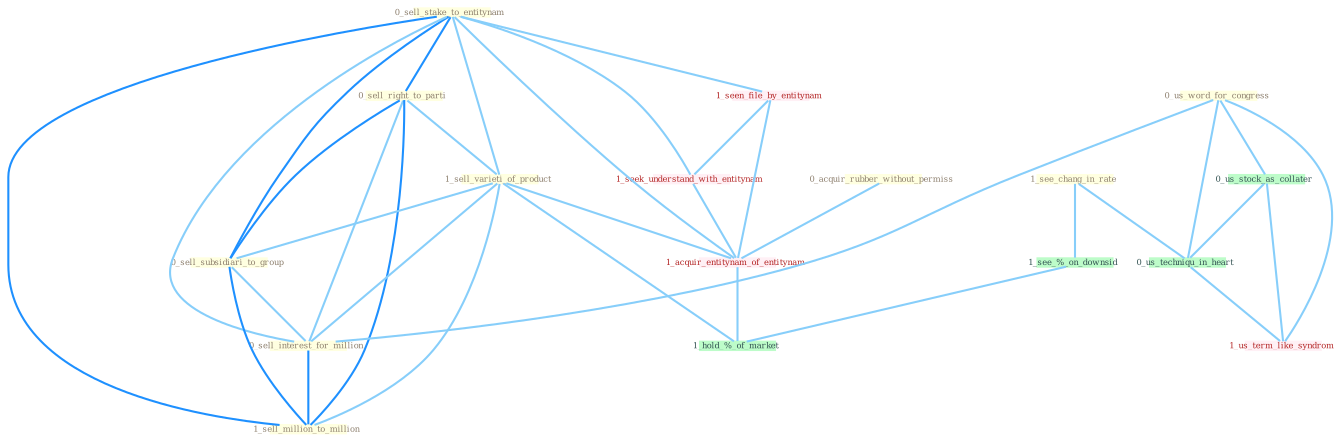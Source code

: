 Graph G{ 
    node
    [shape=polygon,style=filled,width=.5,height=.06,color="#BDFCC9",fixedsize=true,fontsize=4,
    fontcolor="#2f4f4f"];
    {node
    [color="#ffffe0", fontcolor="#8b7d6b"] "0_sell_stake_to_entitynam " "0_sell_right_to_parti " "1_sell_varieti_of_product " "0_sell_subsidiari_to_group " "0_us_word_for_congress " "0_sell_interest_for_million " "1_see_chang_in_rate " "1_sell_million_to_million " "0_acquir_rubber_without_permiss "}
{node [color="#fff0f5", fontcolor="#b22222"] "1_seen_file_by_entitynam " "1_seek_understand_with_entitynam " "1_acquir_entitynam_of_entitynam " "1_us_term_like_syndrom "}
edge [color="#B0E2FF"];

	"0_sell_stake_to_entitynam " -- "0_sell_right_to_parti " [w="2", color="#1e90ff" , len=0.8];
	"0_sell_stake_to_entitynam " -- "1_sell_varieti_of_product " [w="1", color="#87cefa" ];
	"0_sell_stake_to_entitynam " -- "0_sell_subsidiari_to_group " [w="2", color="#1e90ff" , len=0.8];
	"0_sell_stake_to_entitynam " -- "0_sell_interest_for_million " [w="1", color="#87cefa" ];
	"0_sell_stake_to_entitynam " -- "1_sell_million_to_million " [w="2", color="#1e90ff" , len=0.8];
	"0_sell_stake_to_entitynam " -- "1_seen_file_by_entitynam " [w="1", color="#87cefa" ];
	"0_sell_stake_to_entitynam " -- "1_seek_understand_with_entitynam " [w="1", color="#87cefa" ];
	"0_sell_stake_to_entitynam " -- "1_acquir_entitynam_of_entitynam " [w="1", color="#87cefa" ];
	"0_sell_right_to_parti " -- "1_sell_varieti_of_product " [w="1", color="#87cefa" ];
	"0_sell_right_to_parti " -- "0_sell_subsidiari_to_group " [w="2", color="#1e90ff" , len=0.8];
	"0_sell_right_to_parti " -- "0_sell_interest_for_million " [w="1", color="#87cefa" ];
	"0_sell_right_to_parti " -- "1_sell_million_to_million " [w="2", color="#1e90ff" , len=0.8];
	"1_sell_varieti_of_product " -- "0_sell_subsidiari_to_group " [w="1", color="#87cefa" ];
	"1_sell_varieti_of_product " -- "0_sell_interest_for_million " [w="1", color="#87cefa" ];
	"1_sell_varieti_of_product " -- "1_sell_million_to_million " [w="1", color="#87cefa" ];
	"1_sell_varieti_of_product " -- "1_acquir_entitynam_of_entitynam " [w="1", color="#87cefa" ];
	"1_sell_varieti_of_product " -- "1_hold_%_of_market " [w="1", color="#87cefa" ];
	"0_sell_subsidiari_to_group " -- "0_sell_interest_for_million " [w="1", color="#87cefa" ];
	"0_sell_subsidiari_to_group " -- "1_sell_million_to_million " [w="2", color="#1e90ff" , len=0.8];
	"0_us_word_for_congress " -- "0_sell_interest_for_million " [w="1", color="#87cefa" ];
	"0_us_word_for_congress " -- "0_us_stock_as_collater " [w="1", color="#87cefa" ];
	"0_us_word_for_congress " -- "0_us_techniqu_in_heart " [w="1", color="#87cefa" ];
	"0_us_word_for_congress " -- "1_us_term_like_syndrom " [w="1", color="#87cefa" ];
	"0_sell_interest_for_million " -- "1_sell_million_to_million " [w="2", color="#1e90ff" , len=0.8];
	"1_see_chang_in_rate " -- "0_us_techniqu_in_heart " [w="1", color="#87cefa" ];
	"1_see_chang_in_rate " -- "1_see_%_on_downsid " [w="1", color="#87cefa" ];
	"0_acquir_rubber_without_permiss " -- "1_acquir_entitynam_of_entitynam " [w="1", color="#87cefa" ];
	"1_seen_file_by_entitynam " -- "1_seek_understand_with_entitynam " [w="1", color="#87cefa" ];
	"1_seen_file_by_entitynam " -- "1_acquir_entitynam_of_entitynam " [w="1", color="#87cefa" ];
	"0_us_stock_as_collater " -- "0_us_techniqu_in_heart " [w="1", color="#87cefa" ];
	"0_us_stock_as_collater " -- "1_us_term_like_syndrom " [w="1", color="#87cefa" ];
	"1_seek_understand_with_entitynam " -- "1_acquir_entitynam_of_entitynam " [w="1", color="#87cefa" ];
	"1_acquir_entitynam_of_entitynam " -- "1_hold_%_of_market " [w="1", color="#87cefa" ];
	"0_us_techniqu_in_heart " -- "1_us_term_like_syndrom " [w="1", color="#87cefa" ];
	"1_see_%_on_downsid " -- "1_hold_%_of_market " [w="1", color="#87cefa" ];
}